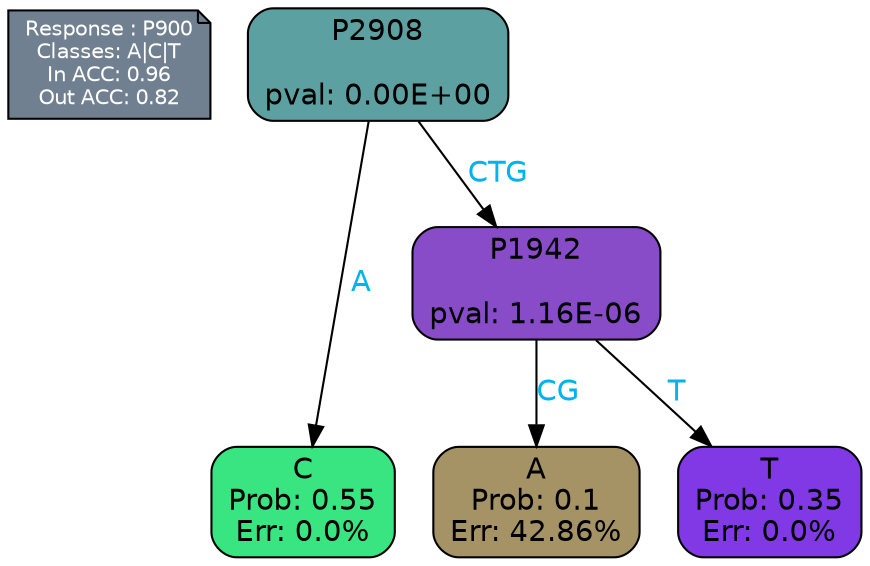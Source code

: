digraph Tree {
node [shape=box, style="filled, rounded", color="black", fontname=helvetica] ;
graph [ranksep=equally, splines=polylines, bgcolor=transparent, dpi=600] ;
edge [fontname=helvetica] ;
LEGEND [label="Response : P900
Classes: A|C|T
In ACC: 0.96
Out ACC: 0.82
",shape=note,align=left,style=filled,fillcolor="slategray",fontcolor="white",fontsize=10];1 [label="P2908

pval: 0.00E+00", fillcolor="#5da0a1"] ;
2 [label="C
Prob: 0.55
Err: 0.0%", fillcolor="#39e581"] ;
3 [label="P1942

pval: 1.16E-06", fillcolor="#894cc9"] ;
4 [label="A
Prob: 0.1
Err: 42.86%", fillcolor="#a59366"] ;
5 [label="T
Prob: 0.35
Err: 0.0%", fillcolor="#8139e5"] ;
1 -> 2 [label="A",fontcolor=deepskyblue2] ;
1 -> 3 [label="CTG",fontcolor=deepskyblue2] ;
3 -> 4 [label="CG",fontcolor=deepskyblue2] ;
3 -> 5 [label="T",fontcolor=deepskyblue2] ;
{rank = same; 2;4;5;}{rank = same; LEGEND;1;}}